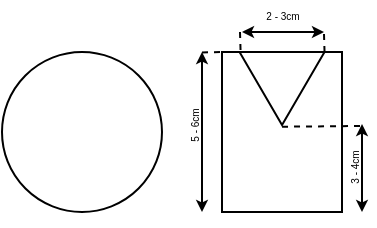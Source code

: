 <mxfile version="14.1.2" type="github">
  <diagram id="Su2CQx85-kqoJEw9ctgg" name="Page-1">
    <mxGraphModel dx="177" dy="101" grid="1" gridSize="10" guides="1" tooltips="1" connect="1" arrows="1" fold="1" page="1" pageScale="1" pageWidth="1100" pageHeight="850" math="0" shadow="0">
      <root>
        <mxCell id="0" />
        <mxCell id="1" parent="0" />
        <mxCell id="Xc_Bv3yDCUbN4pcUxeXH-1" value="" style="ellipse;whiteSpace=wrap;html=1;aspect=fixed;" vertex="1" parent="1">
          <mxGeometry x="510" y="280" width="80" height="80" as="geometry" />
        </mxCell>
        <mxCell id="Xc_Bv3yDCUbN4pcUxeXH-2" value="" style="rounded=0;whiteSpace=wrap;html=1;" vertex="1" parent="1">
          <mxGeometry x="620" y="280" width="60" height="80" as="geometry" />
        </mxCell>
        <mxCell id="Xc_Bv3yDCUbN4pcUxeXH-3" value="" style="triangle;whiteSpace=wrap;html=1;rotation=90;" vertex="1" parent="1">
          <mxGeometry x="631.74" y="277.02" width="36.55" height="42.5" as="geometry" />
        </mxCell>
        <mxCell id="Xc_Bv3yDCUbN4pcUxeXH-4" value="" style="endArrow=none;dashed=1;html=1;exitX=1.022;exitY=0.5;exitDx=0;exitDy=0;exitPerimeter=0;" edge="1" parent="1" source="Xc_Bv3yDCUbN4pcUxeXH-3">
          <mxGeometry width="50" height="50" relative="1" as="geometry">
            <mxPoint x="580" y="350" as="sourcePoint" />
            <mxPoint x="690" y="317" as="targetPoint" />
          </mxGeometry>
        </mxCell>
        <mxCell id="Xc_Bv3yDCUbN4pcUxeXH-9" value="" style="endArrow=classic;startArrow=classic;html=1;endSize=3;startSize=3;" edge="1" parent="1">
          <mxGeometry width="50" height="50" relative="1" as="geometry">
            <mxPoint x="690" y="360" as="sourcePoint" />
            <mxPoint x="690" y="316" as="targetPoint" />
          </mxGeometry>
        </mxCell>
        <mxCell id="Xc_Bv3yDCUbN4pcUxeXH-10" value="&lt;font style=&quot;font-size: 5px&quot;&gt;3 - 4cm&lt;/font&gt;" style="edgeLabel;html=1;align=center;verticalAlign=middle;resizable=0;points=[];rotation=-90;labelBackgroundColor=none;" vertex="1" connectable="0" parent="Xc_Bv3yDCUbN4pcUxeXH-9">
          <mxGeometry x="0.144" relative="1" as="geometry">
            <mxPoint x="-6" y="3" as="offset" />
          </mxGeometry>
        </mxCell>
        <mxCell id="Xc_Bv3yDCUbN4pcUxeXH-11" value="" style="endArrow=none;dashed=1;html=1;exitX=1.022;exitY=0.5;exitDx=0;exitDy=0;exitPerimeter=0;" edge="1" parent="1">
          <mxGeometry width="50" height="50" relative="1" as="geometry">
            <mxPoint x="610.005" y="280.263" as="sourcePoint" />
            <mxPoint x="620" y="280" as="targetPoint" />
          </mxGeometry>
        </mxCell>
        <mxCell id="Xc_Bv3yDCUbN4pcUxeXH-12" value="" style="endArrow=classic;startArrow=classic;html=1;endSize=3;startSize=3;" edge="1" parent="1">
          <mxGeometry width="50" height="50" relative="1" as="geometry">
            <mxPoint x="610" y="360" as="sourcePoint" />
            <mxPoint x="610" y="280" as="targetPoint" />
          </mxGeometry>
        </mxCell>
        <mxCell id="Xc_Bv3yDCUbN4pcUxeXH-13" value="&lt;font style=&quot;font-size: 5px&quot;&gt;5 - 6cm&lt;/font&gt;" style="edgeLabel;html=1;align=center;verticalAlign=middle;resizable=0;points=[];rotation=-90;labelBackgroundColor=none;" vertex="1" connectable="0" parent="Xc_Bv3yDCUbN4pcUxeXH-12">
          <mxGeometry x="0.144" relative="1" as="geometry">
            <mxPoint x="-6" y="3" as="offset" />
          </mxGeometry>
        </mxCell>
        <mxCell id="Xc_Bv3yDCUbN4pcUxeXH-15" value="" style="endArrow=none;dashed=1;html=1;entryX=0.015;entryY=0.987;entryDx=0;entryDy=0;entryPerimeter=0;" edge="1" parent="1" target="Xc_Bv3yDCUbN4pcUxeXH-3">
          <mxGeometry width="50" height="50" relative="1" as="geometry">
            <mxPoint x="629" y="270" as="sourcePoint" />
            <mxPoint x="650" y="300" as="targetPoint" />
          </mxGeometry>
        </mxCell>
        <mxCell id="Xc_Bv3yDCUbN4pcUxeXH-16" value="" style="endArrow=none;dashed=1;html=1;entryX=0.015;entryY=0.987;entryDx=0;entryDy=0;entryPerimeter=0;" edge="1" parent="1">
          <mxGeometry width="50" height="50" relative="1" as="geometry">
            <mxPoint x="671.0" y="271" as="sourcePoint" />
            <mxPoint x="671.317" y="281.543" as="targetPoint" />
          </mxGeometry>
        </mxCell>
        <mxCell id="Xc_Bv3yDCUbN4pcUxeXH-17" value="" style="endArrow=classic;startArrow=classic;html=1;endSize=3;startSize=3;" edge="1" parent="1">
          <mxGeometry width="50" height="50" relative="1" as="geometry">
            <mxPoint x="671" y="270" as="sourcePoint" />
            <mxPoint x="630" y="270" as="targetPoint" />
          </mxGeometry>
        </mxCell>
        <mxCell id="Xc_Bv3yDCUbN4pcUxeXH-18" value="&lt;font style=&quot;font-size: 5px&quot;&gt;2 - 3cm&lt;/font&gt;" style="edgeLabel;html=1;align=center;verticalAlign=middle;resizable=0;points=[];rotation=0;labelBackgroundColor=none;" vertex="1" connectable="0" parent="Xc_Bv3yDCUbN4pcUxeXH-17">
          <mxGeometry x="0.144" relative="1" as="geometry">
            <mxPoint x="2.46" y="-10" as="offset" />
          </mxGeometry>
        </mxCell>
      </root>
    </mxGraphModel>
  </diagram>
</mxfile>
